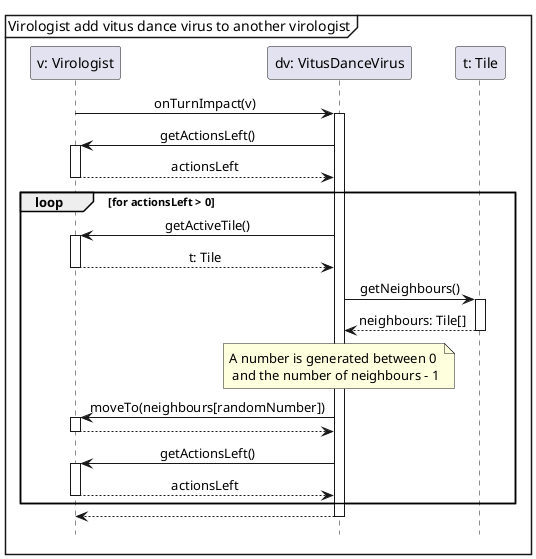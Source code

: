 @startuml
'https://plantuml.com/sequence-diagram

hide footbox
skinparam sequenceMessageAlign center
mainframe Virologist add vitus dance virus to another virologist

participant "v: Virologist" as v
participant "dv: VitusDanceVirus" as dv
participant "t: Tile" as t

v -> dv ++: onTurnImpact(v)
    dv -> v ++: getActionsLeft()
    return actionsLeft
    loop for actionsLeft > 0
        dv -> v ++: getActiveTile()
        return t: Tile
        dv -> t ++: getNeighbours()
        return neighbours: Tile[]
        note over dv: A number is generated between 0\n and the number of neighbours - 1
        dv -> v ++: moveTo(neighbours[randomNumber])
        return
        dv -> v ++: getActionsLeft()
        return actionsLeft
    end
return
@enduml